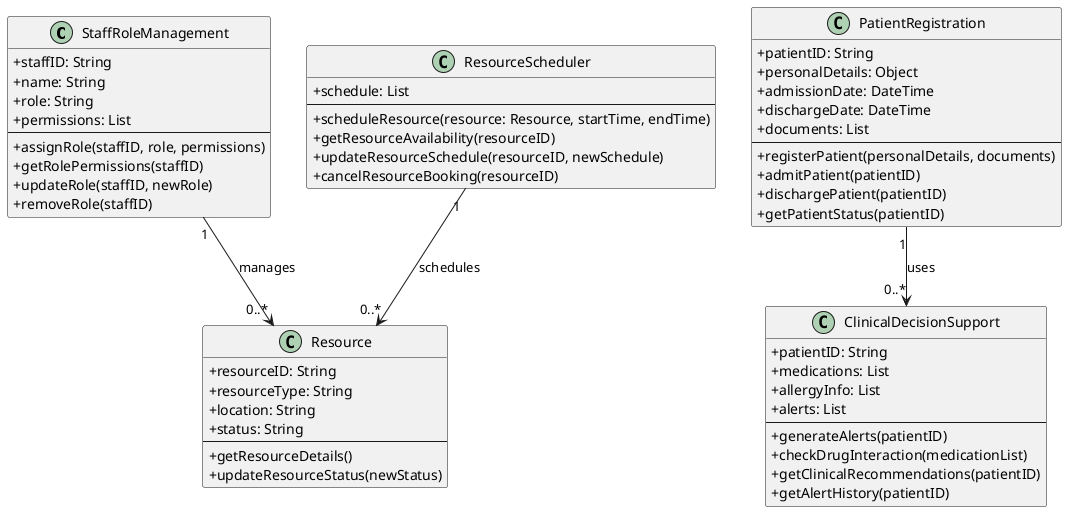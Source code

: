 @startuml
skinparam classAttributeIconSize 0

' Define classes
class StaffRoleManagement {
    + staffID: String
    + name: String
    + role: String
    + permissions: List
    --
    + assignRole(staffID, role, permissions)
    + getRolePermissions(staffID)
    + updateRole(staffID, newRole)
    + removeRole(staffID)
}

class Resource {
    + resourceID: String
    + resourceType: String
    + location: String
    + status: String
    --
    + getResourceDetails()
    + updateResourceStatus(newStatus)
}

class ResourceScheduler {
    + schedule: List
    --
    + scheduleResource(resource: Resource, startTime, endTime)
    + getResourceAvailability(resourceID)
    + updateResourceSchedule(resourceID, newSchedule)
    + cancelResourceBooking(resourceID)
}

class PatientRegistration {
    + patientID: String
    + personalDetails: Object
    + admissionDate: DateTime
    + dischargeDate: DateTime
    + documents: List
    --
    + registerPatient(personalDetails, documents)
    + admitPatient(patientID)
    + dischargePatient(patientID)
    + getPatientStatus(patientID)
}

class ClinicalDecisionSupport {
    + patientID: String
    + medications: List
    + allergyInfo: List
    + alerts: List
    --
    + generateAlerts(patientID)
    + checkDrugInteraction(medicationList)
    + getClinicalRecommendations(patientID)
    + getAlertHistory(patientID)
}

' Define relationships
StaffRoleManagement "1" --> "0..*" Resource : manages
ResourceScheduler "1" --> "0..*" Resource : schedules
PatientRegistration "1" --> "0..*" ClinicalDecisionSupport : uses

@enduml